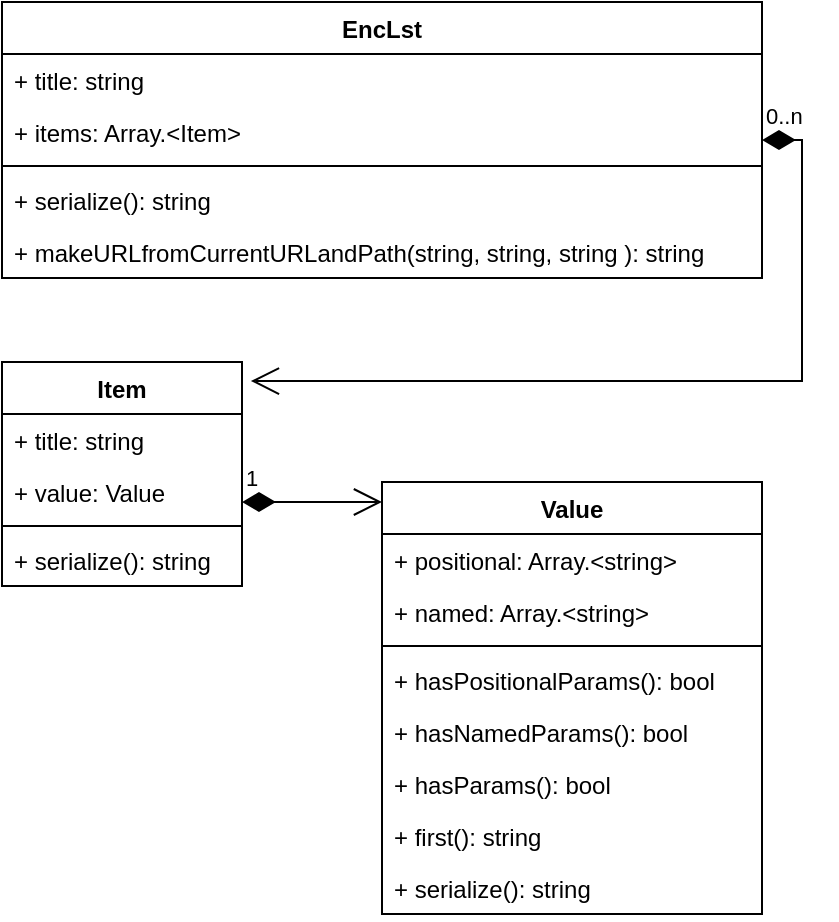 <mxfile version="24.2.7" type="device">
  <diagram id="C5RBs43oDa-KdzZeNtuy" name="Page-1">
    <mxGraphModel dx="528" dy="481" grid="1" gridSize="10" guides="1" tooltips="1" connect="1" arrows="1" fold="1" page="1" pageScale="1" pageWidth="827" pageHeight="1169" math="0" shadow="0">
      <root>
        <mxCell id="WIyWlLk6GJQsqaUBKTNV-0" />
        <mxCell id="WIyWlLk6GJQsqaUBKTNV-1" parent="WIyWlLk6GJQsqaUBKTNV-0" />
        <mxCell id="A-vQ2FyvQuelyKPVUt6A-36" value="EncLst" style="swimlane;fontStyle=1;align=center;verticalAlign=top;childLayout=stackLayout;horizontal=1;startSize=26;horizontalStack=0;resizeParent=1;resizeParentMax=0;resizeLast=0;collapsible=1;marginBottom=0;whiteSpace=wrap;html=1;" vertex="1" parent="WIyWlLk6GJQsqaUBKTNV-1">
          <mxGeometry x="40" y="40" width="380" height="138" as="geometry" />
        </mxCell>
        <mxCell id="A-vQ2FyvQuelyKPVUt6A-37" value="+ title: string" style="text;strokeColor=none;fillColor=none;align=left;verticalAlign=top;spacingLeft=4;spacingRight=4;overflow=hidden;rotatable=0;points=[[0,0.5],[1,0.5]];portConstraint=eastwest;whiteSpace=wrap;html=1;" vertex="1" parent="A-vQ2FyvQuelyKPVUt6A-36">
          <mxGeometry y="26" width="380" height="26" as="geometry" />
        </mxCell>
        <mxCell id="A-vQ2FyvQuelyKPVUt6A-41" value="+ items: Array.&amp;lt;Item&amp;gt;" style="text;strokeColor=none;fillColor=none;align=left;verticalAlign=top;spacingLeft=4;spacingRight=4;overflow=hidden;rotatable=0;points=[[0,0.5],[1,0.5]];portConstraint=eastwest;whiteSpace=wrap;html=1;" vertex="1" parent="A-vQ2FyvQuelyKPVUt6A-36">
          <mxGeometry y="52" width="380" height="26" as="geometry" />
        </mxCell>
        <mxCell id="A-vQ2FyvQuelyKPVUt6A-38" value="" style="line;strokeWidth=1;fillColor=none;align=left;verticalAlign=middle;spacingTop=-1;spacingLeft=3;spacingRight=3;rotatable=0;labelPosition=right;points=[];portConstraint=eastwest;strokeColor=inherit;" vertex="1" parent="A-vQ2FyvQuelyKPVUt6A-36">
          <mxGeometry y="78" width="380" height="8" as="geometry" />
        </mxCell>
        <mxCell id="A-vQ2FyvQuelyKPVUt6A-39" value="+ serialize(): string" style="text;strokeColor=none;fillColor=none;align=left;verticalAlign=top;spacingLeft=4;spacingRight=4;overflow=hidden;rotatable=0;points=[[0,0.5],[1,0.5]];portConstraint=eastwest;whiteSpace=wrap;html=1;" vertex="1" parent="A-vQ2FyvQuelyKPVUt6A-36">
          <mxGeometry y="86" width="380" height="26" as="geometry" />
        </mxCell>
        <mxCell id="A-vQ2FyvQuelyKPVUt6A-40" value="+ makeURLfromCurrentURLandPath&lt;span style=&quot;background-color: initial;&quot;&gt;(string, string, string ): string&lt;/span&gt;" style="text;strokeColor=none;fillColor=none;align=left;verticalAlign=top;spacingLeft=4;spacingRight=4;overflow=hidden;rotatable=0;points=[[0,0.5],[1,0.5]];portConstraint=eastwest;whiteSpace=wrap;html=1;" vertex="1" parent="A-vQ2FyvQuelyKPVUt6A-36">
          <mxGeometry y="112" width="380" height="26" as="geometry" />
        </mxCell>
        <mxCell id="A-vQ2FyvQuelyKPVUt6A-42" value="Item" style="swimlane;fontStyle=1;align=center;verticalAlign=top;childLayout=stackLayout;horizontal=1;startSize=26;horizontalStack=0;resizeParent=1;resizeParentMax=0;resizeLast=0;collapsible=1;marginBottom=0;whiteSpace=wrap;html=1;" vertex="1" parent="WIyWlLk6GJQsqaUBKTNV-1">
          <mxGeometry x="40" y="220" width="120" height="112" as="geometry" />
        </mxCell>
        <mxCell id="A-vQ2FyvQuelyKPVUt6A-43" value="+ title: string" style="text;strokeColor=none;fillColor=none;align=left;verticalAlign=top;spacingLeft=4;spacingRight=4;overflow=hidden;rotatable=0;points=[[0,0.5],[1,0.5]];portConstraint=eastwest;whiteSpace=wrap;html=1;" vertex="1" parent="A-vQ2FyvQuelyKPVUt6A-42">
          <mxGeometry y="26" width="120" height="26" as="geometry" />
        </mxCell>
        <mxCell id="A-vQ2FyvQuelyKPVUt6A-46" value="+ value: Value" style="text;strokeColor=none;fillColor=none;align=left;verticalAlign=top;spacingLeft=4;spacingRight=4;overflow=hidden;rotatable=0;points=[[0,0.5],[1,0.5]];portConstraint=eastwest;whiteSpace=wrap;html=1;" vertex="1" parent="A-vQ2FyvQuelyKPVUt6A-42">
          <mxGeometry y="52" width="120" height="26" as="geometry" />
        </mxCell>
        <mxCell id="A-vQ2FyvQuelyKPVUt6A-44" value="" style="line;strokeWidth=1;fillColor=none;align=left;verticalAlign=middle;spacingTop=-1;spacingLeft=3;spacingRight=3;rotatable=0;labelPosition=right;points=[];portConstraint=eastwest;strokeColor=inherit;" vertex="1" parent="A-vQ2FyvQuelyKPVUt6A-42">
          <mxGeometry y="78" width="120" height="8" as="geometry" />
        </mxCell>
        <mxCell id="A-vQ2FyvQuelyKPVUt6A-45" value="+ serialize(): string" style="text;strokeColor=none;fillColor=none;align=left;verticalAlign=top;spacingLeft=4;spacingRight=4;overflow=hidden;rotatable=0;points=[[0,0.5],[1,0.5]];portConstraint=eastwest;whiteSpace=wrap;html=1;" vertex="1" parent="A-vQ2FyvQuelyKPVUt6A-42">
          <mxGeometry y="86" width="120" height="26" as="geometry" />
        </mxCell>
        <mxCell id="A-vQ2FyvQuelyKPVUt6A-47" value="Value" style="swimlane;fontStyle=1;align=center;verticalAlign=top;childLayout=stackLayout;horizontal=1;startSize=26;horizontalStack=0;resizeParent=1;resizeParentMax=0;resizeLast=0;collapsible=1;marginBottom=0;whiteSpace=wrap;html=1;" vertex="1" parent="WIyWlLk6GJQsqaUBKTNV-1">
          <mxGeometry x="230" y="280" width="190" height="216" as="geometry" />
        </mxCell>
        <mxCell id="A-vQ2FyvQuelyKPVUt6A-48" value="+ positional: Array.&amp;lt;string&amp;gt;" style="text;strokeColor=none;fillColor=none;align=left;verticalAlign=top;spacingLeft=4;spacingRight=4;overflow=hidden;rotatable=0;points=[[0,0.5],[1,0.5]];portConstraint=eastwest;whiteSpace=wrap;html=1;" vertex="1" parent="A-vQ2FyvQuelyKPVUt6A-47">
          <mxGeometry y="26" width="190" height="26" as="geometry" />
        </mxCell>
        <mxCell id="A-vQ2FyvQuelyKPVUt6A-51" value="+ named: Array.&amp;lt;string&amp;gt;" style="text;strokeColor=none;fillColor=none;align=left;verticalAlign=top;spacingLeft=4;spacingRight=4;overflow=hidden;rotatable=0;points=[[0,0.5],[1,0.5]];portConstraint=eastwest;whiteSpace=wrap;html=1;" vertex="1" parent="A-vQ2FyvQuelyKPVUt6A-47">
          <mxGeometry y="52" width="190" height="26" as="geometry" />
        </mxCell>
        <mxCell id="A-vQ2FyvQuelyKPVUt6A-49" value="" style="line;strokeWidth=1;fillColor=none;align=left;verticalAlign=middle;spacingTop=-1;spacingLeft=3;spacingRight=3;rotatable=0;labelPosition=right;points=[];portConstraint=eastwest;strokeColor=inherit;" vertex="1" parent="A-vQ2FyvQuelyKPVUt6A-47">
          <mxGeometry y="78" width="190" height="8" as="geometry" />
        </mxCell>
        <mxCell id="A-vQ2FyvQuelyKPVUt6A-50" value="+ hasPositionalParams(): bool" style="text;strokeColor=none;fillColor=none;align=left;verticalAlign=top;spacingLeft=4;spacingRight=4;overflow=hidden;rotatable=0;points=[[0,0.5],[1,0.5]];portConstraint=eastwest;whiteSpace=wrap;html=1;" vertex="1" parent="A-vQ2FyvQuelyKPVUt6A-47">
          <mxGeometry y="86" width="190" height="26" as="geometry" />
        </mxCell>
        <mxCell id="A-vQ2FyvQuelyKPVUt6A-52" value="+ hasNamedParams(): bool" style="text;strokeColor=none;fillColor=none;align=left;verticalAlign=top;spacingLeft=4;spacingRight=4;overflow=hidden;rotatable=0;points=[[0,0.5],[1,0.5]];portConstraint=eastwest;whiteSpace=wrap;html=1;" vertex="1" parent="A-vQ2FyvQuelyKPVUt6A-47">
          <mxGeometry y="112" width="190" height="26" as="geometry" />
        </mxCell>
        <mxCell id="A-vQ2FyvQuelyKPVUt6A-53" value="+ hasParams(): bool" style="text;strokeColor=none;fillColor=none;align=left;verticalAlign=top;spacingLeft=4;spacingRight=4;overflow=hidden;rotatable=0;points=[[0,0.5],[1,0.5]];portConstraint=eastwest;whiteSpace=wrap;html=1;" vertex="1" parent="A-vQ2FyvQuelyKPVUt6A-47">
          <mxGeometry y="138" width="190" height="26" as="geometry" />
        </mxCell>
        <mxCell id="A-vQ2FyvQuelyKPVUt6A-54" value="+ first(): string" style="text;strokeColor=none;fillColor=none;align=left;verticalAlign=top;spacingLeft=4;spacingRight=4;overflow=hidden;rotatable=0;points=[[0,0.5],[1,0.5]];portConstraint=eastwest;whiteSpace=wrap;html=1;" vertex="1" parent="A-vQ2FyvQuelyKPVUt6A-47">
          <mxGeometry y="164" width="190" height="26" as="geometry" />
        </mxCell>
        <mxCell id="A-vQ2FyvQuelyKPVUt6A-55" value="+ serialize(): string" style="text;strokeColor=none;fillColor=none;align=left;verticalAlign=top;spacingLeft=4;spacingRight=4;overflow=hidden;rotatable=0;points=[[0,0.5],[1,0.5]];portConstraint=eastwest;whiteSpace=wrap;html=1;" vertex="1" parent="A-vQ2FyvQuelyKPVUt6A-47">
          <mxGeometry y="190" width="190" height="26" as="geometry" />
        </mxCell>
        <mxCell id="A-vQ2FyvQuelyKPVUt6A-57" value="1" style="endArrow=open;html=1;endSize=12;startArrow=diamondThin;startSize=14;startFill=1;edgeStyle=orthogonalEdgeStyle;align=left;verticalAlign=bottom;rounded=0;" edge="1" parent="WIyWlLk6GJQsqaUBKTNV-1">
          <mxGeometry x="-1" y="3" relative="1" as="geometry">
            <mxPoint x="160" y="290" as="sourcePoint" />
            <mxPoint x="230" y="290" as="targetPoint" />
            <Array as="points">
              <mxPoint x="220" y="290" />
              <mxPoint x="220" y="290" />
            </Array>
          </mxGeometry>
        </mxCell>
        <mxCell id="A-vQ2FyvQuelyKPVUt6A-59" value="0..n" style="endArrow=open;html=1;endSize=12;startArrow=diamondThin;startSize=14;startFill=1;edgeStyle=orthogonalEdgeStyle;align=left;verticalAlign=bottom;rounded=0;entryX=1.037;entryY=0.085;entryDx=0;entryDy=0;entryPerimeter=0;" edge="1" parent="WIyWlLk6GJQsqaUBKTNV-1" source="A-vQ2FyvQuelyKPVUt6A-41" target="A-vQ2FyvQuelyKPVUt6A-42">
          <mxGeometry x="-1" y="3" relative="1" as="geometry">
            <mxPoint x="310" y="108.52" as="sourcePoint" />
            <mxPoint x="170" y="230" as="targetPoint" />
            <Array as="points">
              <mxPoint x="440" y="109" />
              <mxPoint x="440" y="229" />
            </Array>
          </mxGeometry>
        </mxCell>
      </root>
    </mxGraphModel>
  </diagram>
</mxfile>
